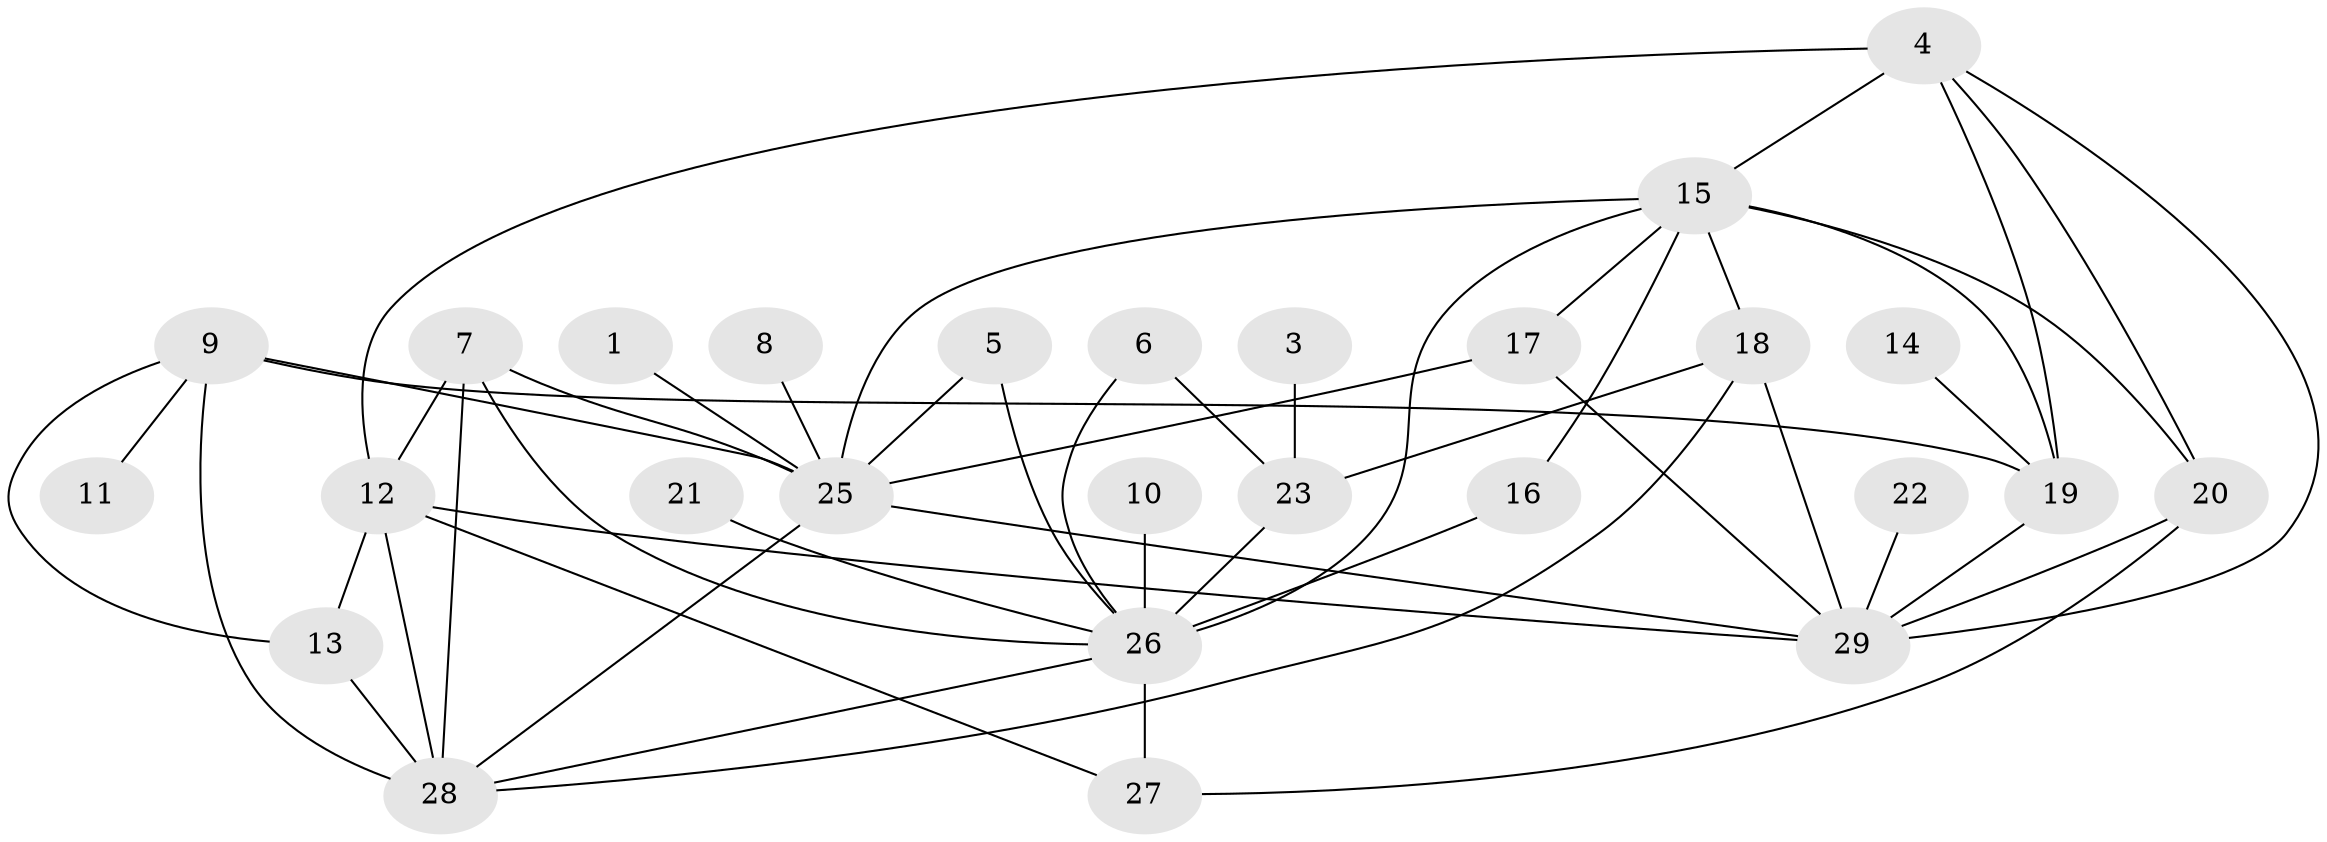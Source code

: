 // original degree distribution, {1: 0.18333333333333332, 0: 0.03333333333333333, 4: 0.15, 5: 0.2, 2: 0.23333333333333334, 6: 0.05, 3: 0.15}
// Generated by graph-tools (version 1.1) at 2025/00/03/09/25 03:00:50]
// undirected, 27 vertices, 51 edges
graph export_dot {
graph [start="1"]
  node [color=gray90,style=filled];
  1;
  3;
  4;
  5;
  6;
  7;
  8;
  9;
  10;
  11;
  12;
  13;
  14;
  15;
  16;
  17;
  18;
  19;
  20;
  21;
  22;
  23;
  25;
  26;
  27;
  28;
  29;
  1 -- 25 [weight=1.0];
  3 -- 23 [weight=1.0];
  4 -- 12 [weight=2.0];
  4 -- 15 [weight=1.0];
  4 -- 19 [weight=1.0];
  4 -- 20 [weight=1.0];
  4 -- 29 [weight=1.0];
  5 -- 25 [weight=1.0];
  5 -- 26 [weight=1.0];
  6 -- 23 [weight=1.0];
  6 -- 26 [weight=1.0];
  7 -- 12 [weight=2.0];
  7 -- 25 [weight=1.0];
  7 -- 26 [weight=1.0];
  7 -- 28 [weight=1.0];
  8 -- 25 [weight=1.0];
  9 -- 11 [weight=1.0];
  9 -- 13 [weight=1.0];
  9 -- 19 [weight=1.0];
  9 -- 25 [weight=1.0];
  9 -- 28 [weight=2.0];
  10 -- 26 [weight=1.0];
  12 -- 13 [weight=1.0];
  12 -- 27 [weight=1.0];
  12 -- 28 [weight=2.0];
  12 -- 29 [weight=2.0];
  13 -- 28 [weight=1.0];
  14 -- 19 [weight=1.0];
  15 -- 16 [weight=1.0];
  15 -- 17 [weight=1.0];
  15 -- 18 [weight=1.0];
  15 -- 19 [weight=1.0];
  15 -- 20 [weight=1.0];
  15 -- 25 [weight=1.0];
  15 -- 26 [weight=1.0];
  16 -- 26 [weight=3.0];
  17 -- 25 [weight=1.0];
  17 -- 29 [weight=1.0];
  18 -- 23 [weight=1.0];
  18 -- 28 [weight=1.0];
  18 -- 29 [weight=1.0];
  19 -- 29 [weight=2.0];
  20 -- 27 [weight=1.0];
  20 -- 29 [weight=1.0];
  21 -- 26 [weight=1.0];
  22 -- 29 [weight=1.0];
  23 -- 26 [weight=1.0];
  25 -- 28 [weight=1.0];
  25 -- 29 [weight=1.0];
  26 -- 27 [weight=1.0];
  26 -- 28 [weight=1.0];
}
